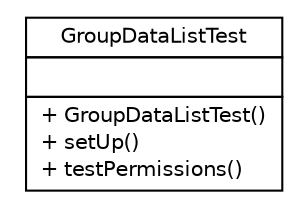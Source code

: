 #!/usr/local/bin/dot
#
# Class diagram 
# Generated by UMLGraph version 5.1 (http://www.umlgraph.org/)
#

digraph G {
	edge [fontname="Helvetica",fontsize=10,labelfontname="Helvetica",labelfontsize=10];
	node [fontname="Helvetica",fontsize=10,shape=plaintext];
	nodesep=0.25;
	ranksep=0.5;
	// com.apporiented.hermesftp.usermanager.model.GroupDataListTest
	c116 [label=<<table title="com.apporiented.hermesftp.usermanager.model.GroupDataListTest" border="0" cellborder="1" cellspacing="0" cellpadding="2" port="p" href="./GroupDataListTest.html">
		<tr><td><table border="0" cellspacing="0" cellpadding="1">
<tr><td align="center" balign="center"> GroupDataListTest </td></tr>
		</table></td></tr>
		<tr><td><table border="0" cellspacing="0" cellpadding="1">
<tr><td align="left" balign="left">  </td></tr>
		</table></td></tr>
		<tr><td><table border="0" cellspacing="0" cellpadding="1">
<tr><td align="left" balign="left"> + GroupDataListTest() </td></tr>
<tr><td align="left" balign="left"> + setUp() </td></tr>
<tr><td align="left" balign="left"> + testPermissions() </td></tr>
		</table></td></tr>
		</table>>, fontname="Helvetica", fontcolor="black", fontsize=10.0];
}

